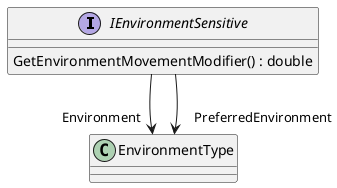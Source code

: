 @startuml
interface IEnvironmentSensitive {
    GetEnvironmentMovementModifier() : double
}
IEnvironmentSensitive --> "Environment" EnvironmentType
IEnvironmentSensitive --> "PreferredEnvironment" EnvironmentType
@enduml
